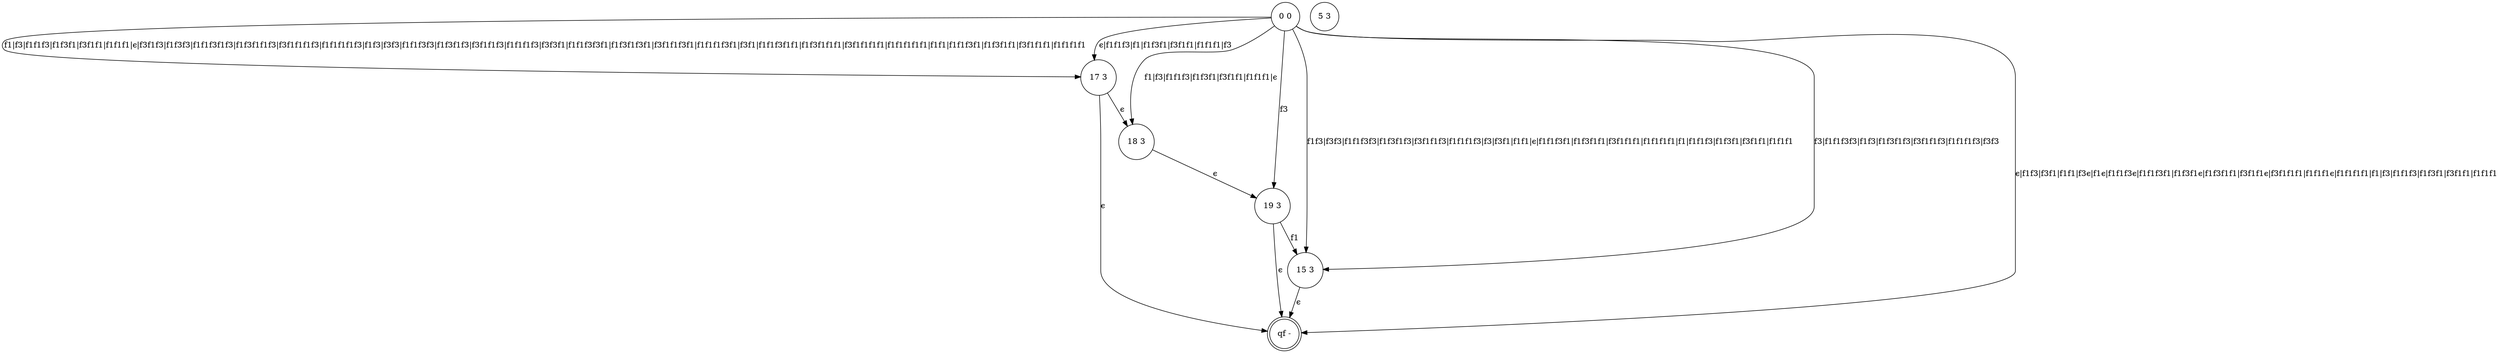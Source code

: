 digraph 92 {
	"15 3" [shape=circle]
	"17 3" [shape=circle]
	"18 3" [shape=circle]
	"19 3" [shape=circle]
	"qf -" [shape=doublecircle]
	"0 0" [shape=circle]
	"5 3" [shape=circle]
	"17 3" -> "18 3" [label="ϵ"]
	"18 3" -> "19 3" [label="ϵ"]
	"19 3" -> "15 3" [label=f1]
	"15 3" -> "qf -" [label="ϵ"]
	"17 3" -> "qf -" [label="ϵ"]
	"19 3" -> "qf -" [label="ϵ"]
	"0 0" -> "19 3" [label=f3]
	"0 0" -> "qf -" [label="ϵ|f1f3|f3f1|f1f1|f3ϵ|f1ϵ|f1f1f3ϵ|f1f1f3f1|f1f3f1ϵ|f1f3f1f1|f3f1f1ϵ|f3f1f1f1|f1f1f1ϵ|f1f1f1f1|f1|f3|f1f1f3|f1f3f1|f3f1f1|f1f1f1"]
	"0 0" -> "18 3" [label="f1|f3|f1f1f3|f1f3f1|f3f1f1|f1f1f1|ϵ"]
	"0 0" -> "15 3" [label="f1f3|f3f3|f1f1f3f3|f1f3f1f3|f3f1f1f3|f1f1f1f3|f3|f3f1|f1f1|ϵ|f1f1f3f1|f1f3f1f1|f3f1f1f1|f1f1f1f1|f1|f1f1f3|f1f3f1|f3f1f1|f1f1f1"]
	"0 0" -> "17 3" [label="f1|f3|f1f1f3|f1f3f1|f3f1f1|f1f1f1|ϵ|f3f1f3|f1f3f3|f1f1f3f1f3|f1f3f1f1f3|f3f1f1f1f3|f1f1f1f1f3|f1f3|f3f3|f1f1f3f3|f1f3f1f3|f3f1f1f3|f1f1f1f3|f3f3f1|f1f1f3f3f1|f1f3f1f3f1|f3f1f1f3f1|f1f1f1f3f1|f3f1|f1f1f3f1f1|f1f3f1f1f1|f3f1f1f1f1|f1f1f1f1f1|f1f1|f1f1f3f1|f1f3f1f1|f3f1f1f1|f1f1f1f1"]
	"0 0" -> "17 3" [label="ϵ|f1f1f3|f1|f1f3f1|f3f1f1|f1f1f1|f3"]
	"0 0" -> "15 3" [label="f3|f1f1f3f3|f1f3|f1f3f1f3|f3f1f1f3|f1f1f1f3|f3f3"]
}
